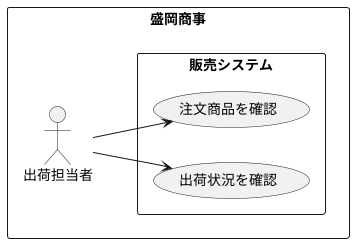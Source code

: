 @startuml ユースケース図
left to right direction
rectangle 盛岡商事{
  actor 出荷担当者

rectangle 販売システム{
  usecase 注文商品を確認
  usecase 出荷状況を確認
}
}
出荷担当者 --> 注文商品を確認
出荷担当者 --> 出荷状況を確認